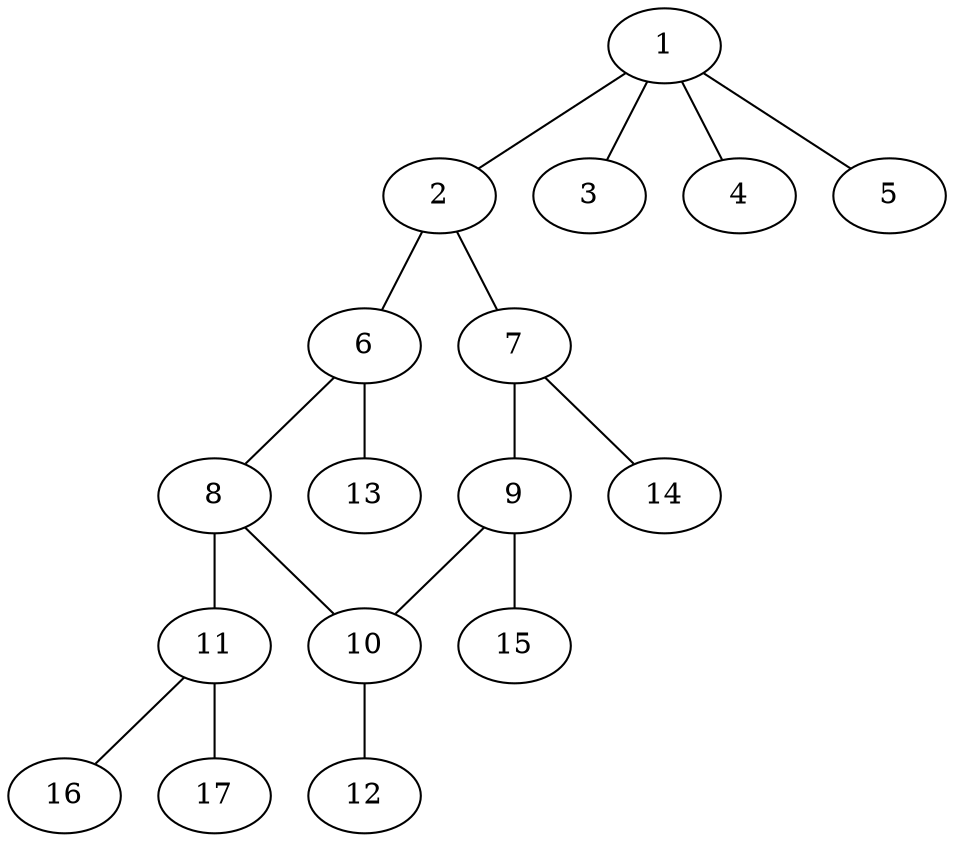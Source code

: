 graph molecule_1040 {
	1	 [chem=C];
	2	 [chem=C];
	1 -- 2	 [valence=1];
	3	 [chem=F];
	1 -- 3	 [valence=1];
	4	 [chem=F];
	1 -- 4	 [valence=1];
	5	 [chem=F];
	1 -- 5	 [valence=1];
	6	 [chem=C];
	2 -- 6	 [valence=2];
	7	 [chem=C];
	2 -- 7	 [valence=1];
	8	 [chem=C];
	6 -- 8	 [valence=1];
	13	 [chem=H];
	6 -- 13	 [valence=1];
	9	 [chem=C];
	7 -- 9	 [valence=2];
	14	 [chem=H];
	7 -- 14	 [valence=1];
	10	 [chem=C];
	8 -- 10	 [valence=2];
	11	 [chem=N];
	8 -- 11	 [valence=1];
	9 -- 10	 [valence=1];
	15	 [chem=H];
	9 -- 15	 [valence=1];
	12	 [chem=Cl];
	10 -- 12	 [valence=1];
	16	 [chem=H];
	11 -- 16	 [valence=1];
	17	 [chem=H];
	11 -- 17	 [valence=1];
}

